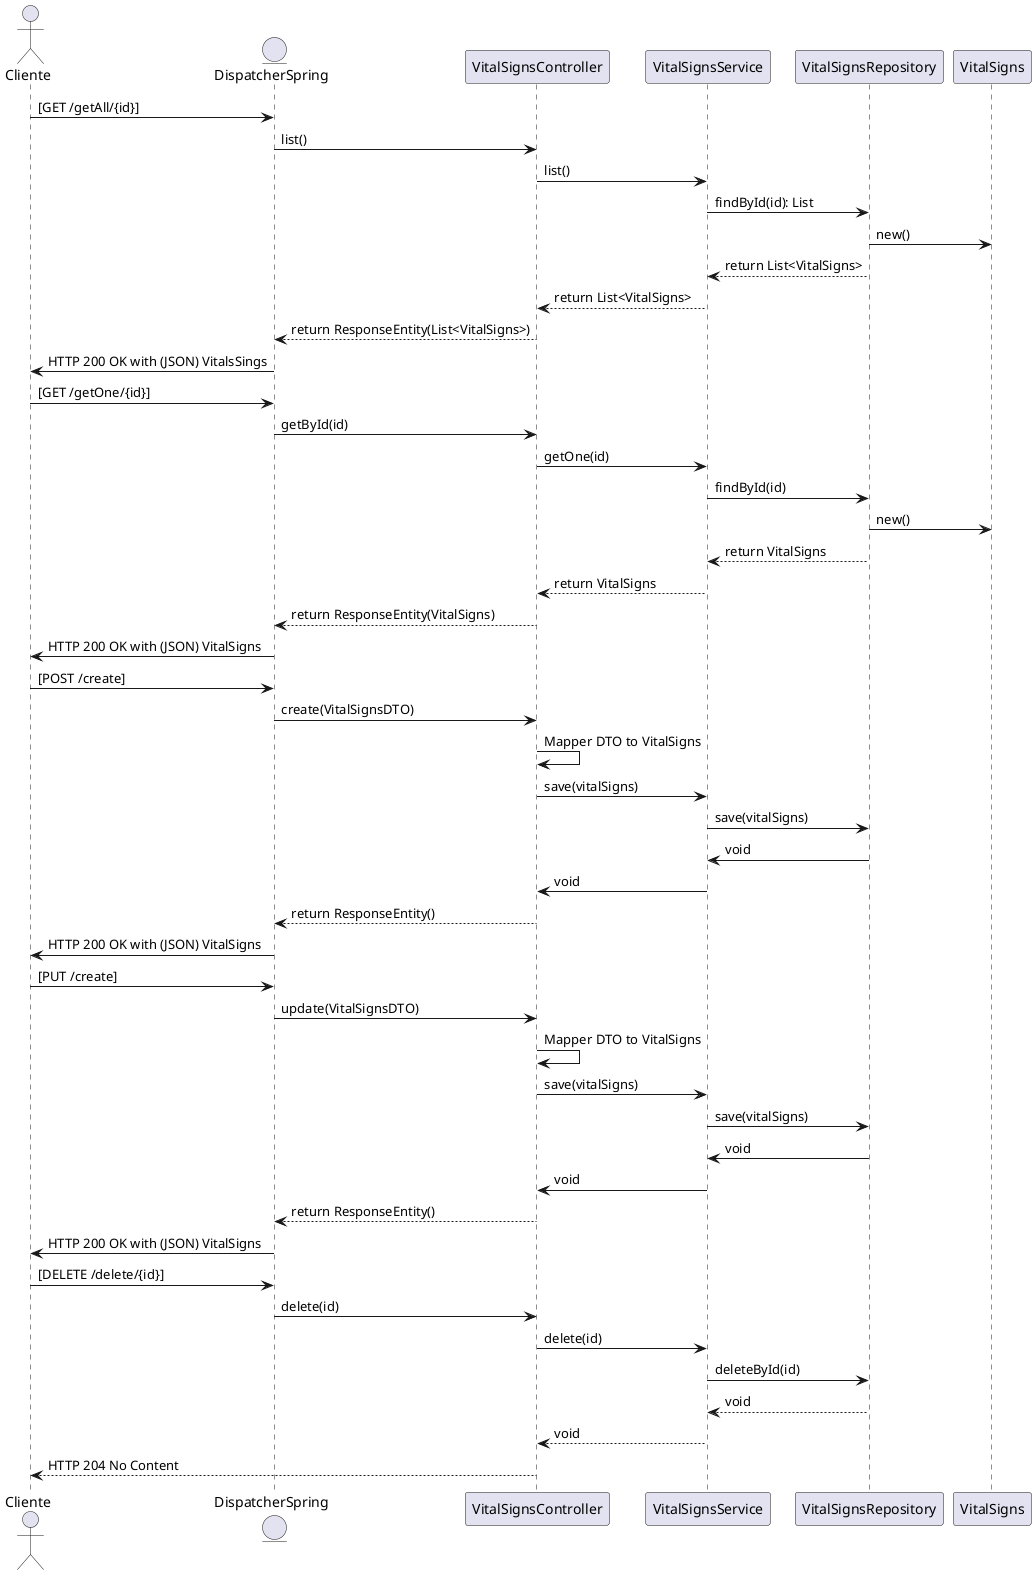 @startuml VitalSigns

actor Cliente
entity DispatcherSpring

'--- GET /api/vitalSigns/ ---
Cliente -> DispatcherSpring : [GET /getAll/{id}]
DispatcherSpring -> VitalSignsController : list()
VitalSignsController -> VitalSignsService : list()
VitalSignsService -> VitalSignsRepository : findById(id): List
VitalSignsRepository -> VitalSigns : new()
VitalSignsRepository --> VitalSignsService : return List<VitalSigns>
VitalSignsService --> VitalSignsController : return List<VitalSigns>
VitalSignsController --> DispatcherSpring : return ResponseEntity(List<VitalSigns>)
DispatcherSpring -> Cliente : HTTP 200 OK with (JSON) VitalsSings

'--- GET /api/vitalSigns/ ---
Cliente -> DispatcherSpring : [GET /getOne/{id}]
DispatcherSpring -> VitalSignsController : getById(id)
VitalSignsController -> VitalSignsService : getOne(id)
VitalSignsService -> VitalSignsRepository : findById(id)
VitalSignsRepository -> VitalSigns : new()
VitalSignsRepository --> VitalSignsService : return VitalSigns
VitalSignsService --> VitalSignsController : return VitalSigns
VitalSignsController --> DispatcherSpring : return ResponseEntity(VitalSigns)
DispatcherSpring -> Cliente : HTTP 200 OK with (JSON) VitalSigns

' --- POST /api/vitalSigns/ ---
Cliente -> DispatcherSpring : [POST /create]
DispatcherSpring -> VitalSignsController : create(VitalSignsDTO)
VitalSignsController -> VitalSignsController: Mapper DTO to VitalSigns
VitalSignsController -> VitalSignsService : save(vitalSigns)
VitalSignsService -> VitalSignsRepository : save(vitalSigns)
VitalSignsRepository -> VitalSignsService : void
VitalSignsService -> VitalSignsController : void
VitalSignsController --> DispatcherSpring : return ResponseEntity()
DispatcherSpring -> Cliente : HTTP 200 OK with (JSON) VitalSigns

' --- POST /api/vitalSigns/ ---
Cliente -> DispatcherSpring : [PUT /create]
DispatcherSpring -> VitalSignsController : update(VitalSignsDTO)
VitalSignsController -> VitalSignsController: Mapper DTO to VitalSigns
VitalSignsController -> VitalSignsService : save(vitalSigns)
VitalSignsService -> VitalSignsRepository : save(vitalSigns)
VitalSignsRepository -> VitalSignsService : void
VitalSignsService -> VitalSignsController : void
VitalSignsController --> DispatcherSpring : return ResponseEntity()
DispatcherSpring -> Cliente : HTTP 200 OK with (JSON) VitalSigns

' --- DELETE /api/vitalSigns/ ---
Cliente -> DispatcherSpring : [DELETE /delete/{id}]
DispatcherSpring -> VitalSignsController: delete(id)
VitalSignsController -> VitalSignsService : delete(id)
VitalSignsService -> VitalSignsRepository : deleteById(id)
VitalSignsRepository --> VitalSignsService : void
VitalSignsService --> VitalSignsController : void
VitalSignsController --> Cliente : HTTP 204 No Content

@enduml
